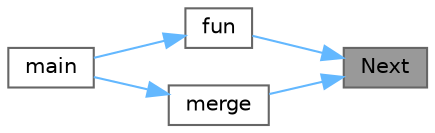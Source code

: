 digraph "Next"
{
 // LATEX_PDF_SIZE
  bgcolor="transparent";
  edge [fontname=Helvetica,fontsize=10,labelfontname=Helvetica,labelfontsize=10];
  node [fontname=Helvetica,fontsize=10,shape=box,height=0.2,width=0.4];
  rankdir="RL";
  Node1 [label="Next",height=0.2,width=0.4,color="gray40", fillcolor="grey60", style="filled", fontcolor="black",tooltip="given a point and a polygon it returns the next point in the polygon in clockwise order"];
  Node1 -> Node2 [dir="back",color="steelblue1",style="solid"];
  Node2 [label="fun",height=0.2,width=0.4,color="grey40", fillcolor="white", style="filled",URL="$main2_8cpp.html#a0ce96b3796447f52aac4d63495f6ae77",tooltip="The algorithm for decomposition of the given polygon into convex polygons."];
  Node2 -> Node3 [dir="back",color="steelblue1",style="solid"];
  Node3 [label="main",height=0.2,width=0.4,color="grey40", fillcolor="white", style="filled",URL="$main2_8cpp.html#ae66f6b31b5ad750f1fe042a706a4e3d4",tooltip=" "];
  Node1 -> Node4 [dir="back",color="steelblue1",style="solid"];
  Node4 [label="merge",height=0.2,width=0.4,color="grey40", fillcolor="white", style="filled",URL="$main2_8cpp.html#a0dc7b63de9df88a15a0a043e339e3963",tooltip="Every diagonal of the partition is checked whether it can be removed."];
  Node4 -> Node3 [dir="back",color="steelblue1",style="solid"];
}

